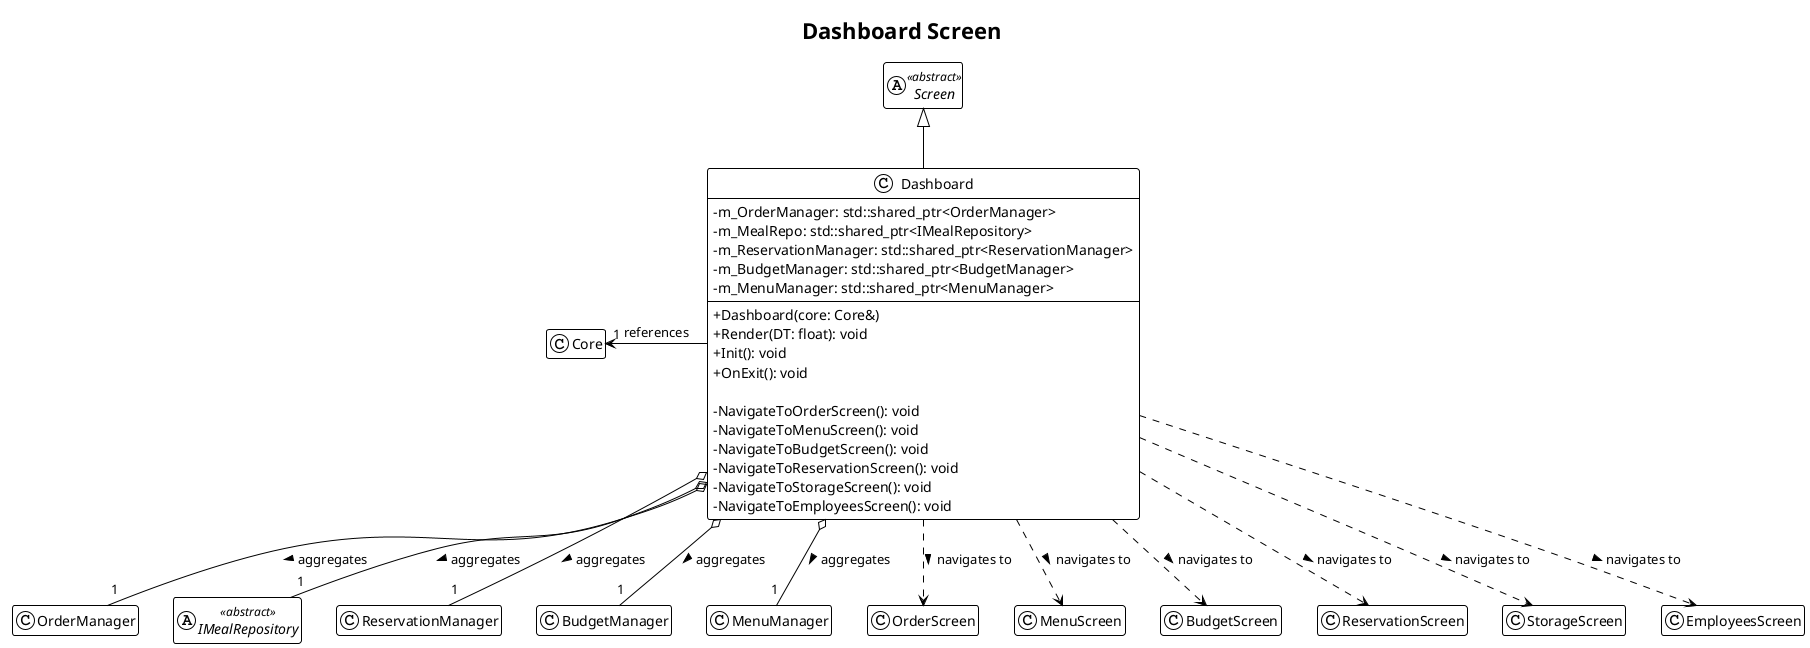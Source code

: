 @startuml
!theme plain
skinparam classAttributeIconSize 0
hide empty members
title Dashboard Screen

' --- Forward declarations for context ---
abstract class Screen <<abstract>>
class Core
class OrderManager
abstract class IMealRepository <<abstract>>
class ReservationManager
class BudgetManager
class MenuManager

' --- The Concrete Screen Implementation ---
class Dashboard {
  ' --- Private Members ---
  - m_OrderManager: std::shared_ptr<OrderManager>
  - m_MealRepo: std::shared_ptr<IMealRepository>
  - m_ReservationManager: std::shared_ptr<ReservationManager>
  - m_BudgetManager: std::shared_ptr<BudgetManager>
  - m_MenuManager: std::shared_ptr<MenuManager>
  --
  ' --- Public Overridden Methods ---
  + Dashboard(core: Core&)
  + Render(DT: float): void
  + Init(): void
  + OnExit(): void

  ' --- Private Helper Methods ---
  - NavigateToOrderScreen(): void
  - NavigateToMenuScreen(): void
  - NavigateToBudgetScreen(): void
  - NavigateToReservationScreen(): void
  - NavigateToStorageScreen(): void
  - NavigateToEmployeesScreen(): void
}

' --- Relationships ---

' Inheritance: Dashboard is a concrete implementation of a Screen.
Screen <|-- Dashboard

' Aggregation: The Dashboard uses and shares ownership of various manager/repository objects.
' These are the main subsystems it provides access to.
Dashboard o-- "1" OrderManager : aggregates >
Dashboard o-- "1" IMealRepository : aggregates >
Dashboard o-- "1" ReservationManager : aggregates >
Dashboard o-- "1" BudgetManager : aggregates >
Dashboard o-- "1" MenuManager : aggregates >

Dashboard ..> OrderScreen: navigates to >
Dashboard ..> MenuScreen: navigates to >
Dashboard ..> BudgetScreen: navigates to >
Dashboard ..> ReservationScreen: navigates to >
Dashboard ..> StorageScreen: navigates to >
Dashboard ..> EmployeesScreen: navigates to >
Dashboard --l> "1" Core : references

@enduml